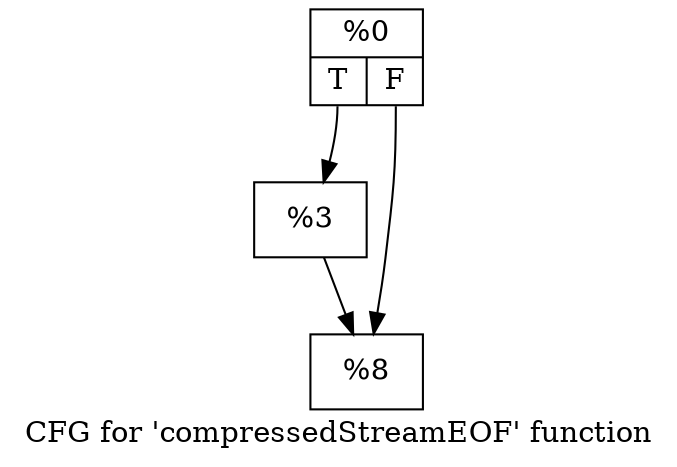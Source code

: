 digraph "CFG for 'compressedStreamEOF' function" {
	label="CFG for 'compressedStreamEOF' function";

	Node0x1a82920 [shape=record,label="{%0|{<s0>T|<s1>F}}"];
	Node0x1a82920:s0 -> Node0x1a82a00;
	Node0x1a82920:s1 -> Node0x1a82a50;
	Node0x1a82a00 [shape=record,label="{%3}"];
	Node0x1a82a00 -> Node0x1a82a50;
	Node0x1a82a50 [shape=record,label="{%8}"];
}
